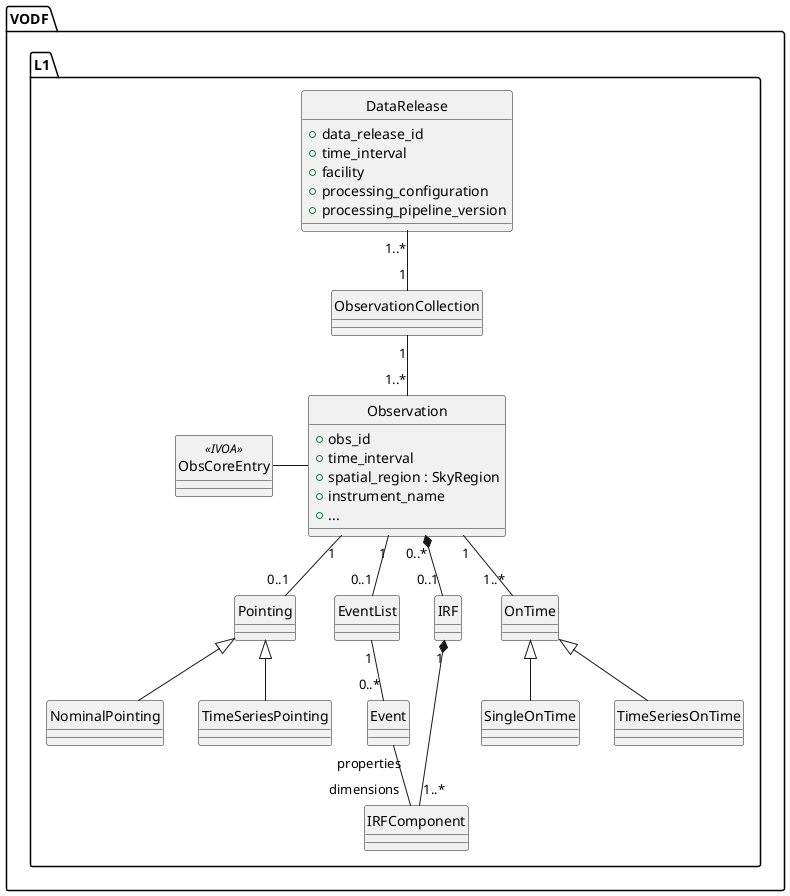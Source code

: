 @startuml
hide circles

package VODF.L1 {

        class DataRelease  {
                + data_release_id
                + time_interval
                + facility
                + processing_configuration
                + processing_pipeline_version
        }

        class Observation {
                + obs_id
                + time_interval
                + spatial_region : SkyRegion
                + instrument_name
                + ...
        }

        Observation "1" -- "0..1" Pointing

        Pointing <|-- NominalPointing
        Pointing <|-- TimeSeriesPointing

        DataRelease "1..*" -- "1" ObservationCollection
        ObservationCollection "1" -- "1..*" Observation

        class ObsCoreEntry <<IVOA>> {

        }

        ObsCoreEntry -r- Observation
        Observation  "1" -- "0..1" EventList
        Observation  "0..*" *--  "0..1" IRF
        Observation "1" --  "1..*" OnTime
        OnTime <|-- SingleOnTime
        OnTime <|-- TimeSeriesOnTime

        EventList "1" -- "0..*" Event

        Event "properties" -- "dimensions" IRFComponent

        IRF "1"  *-- "1..*" IRFComponent

}

@enduml
